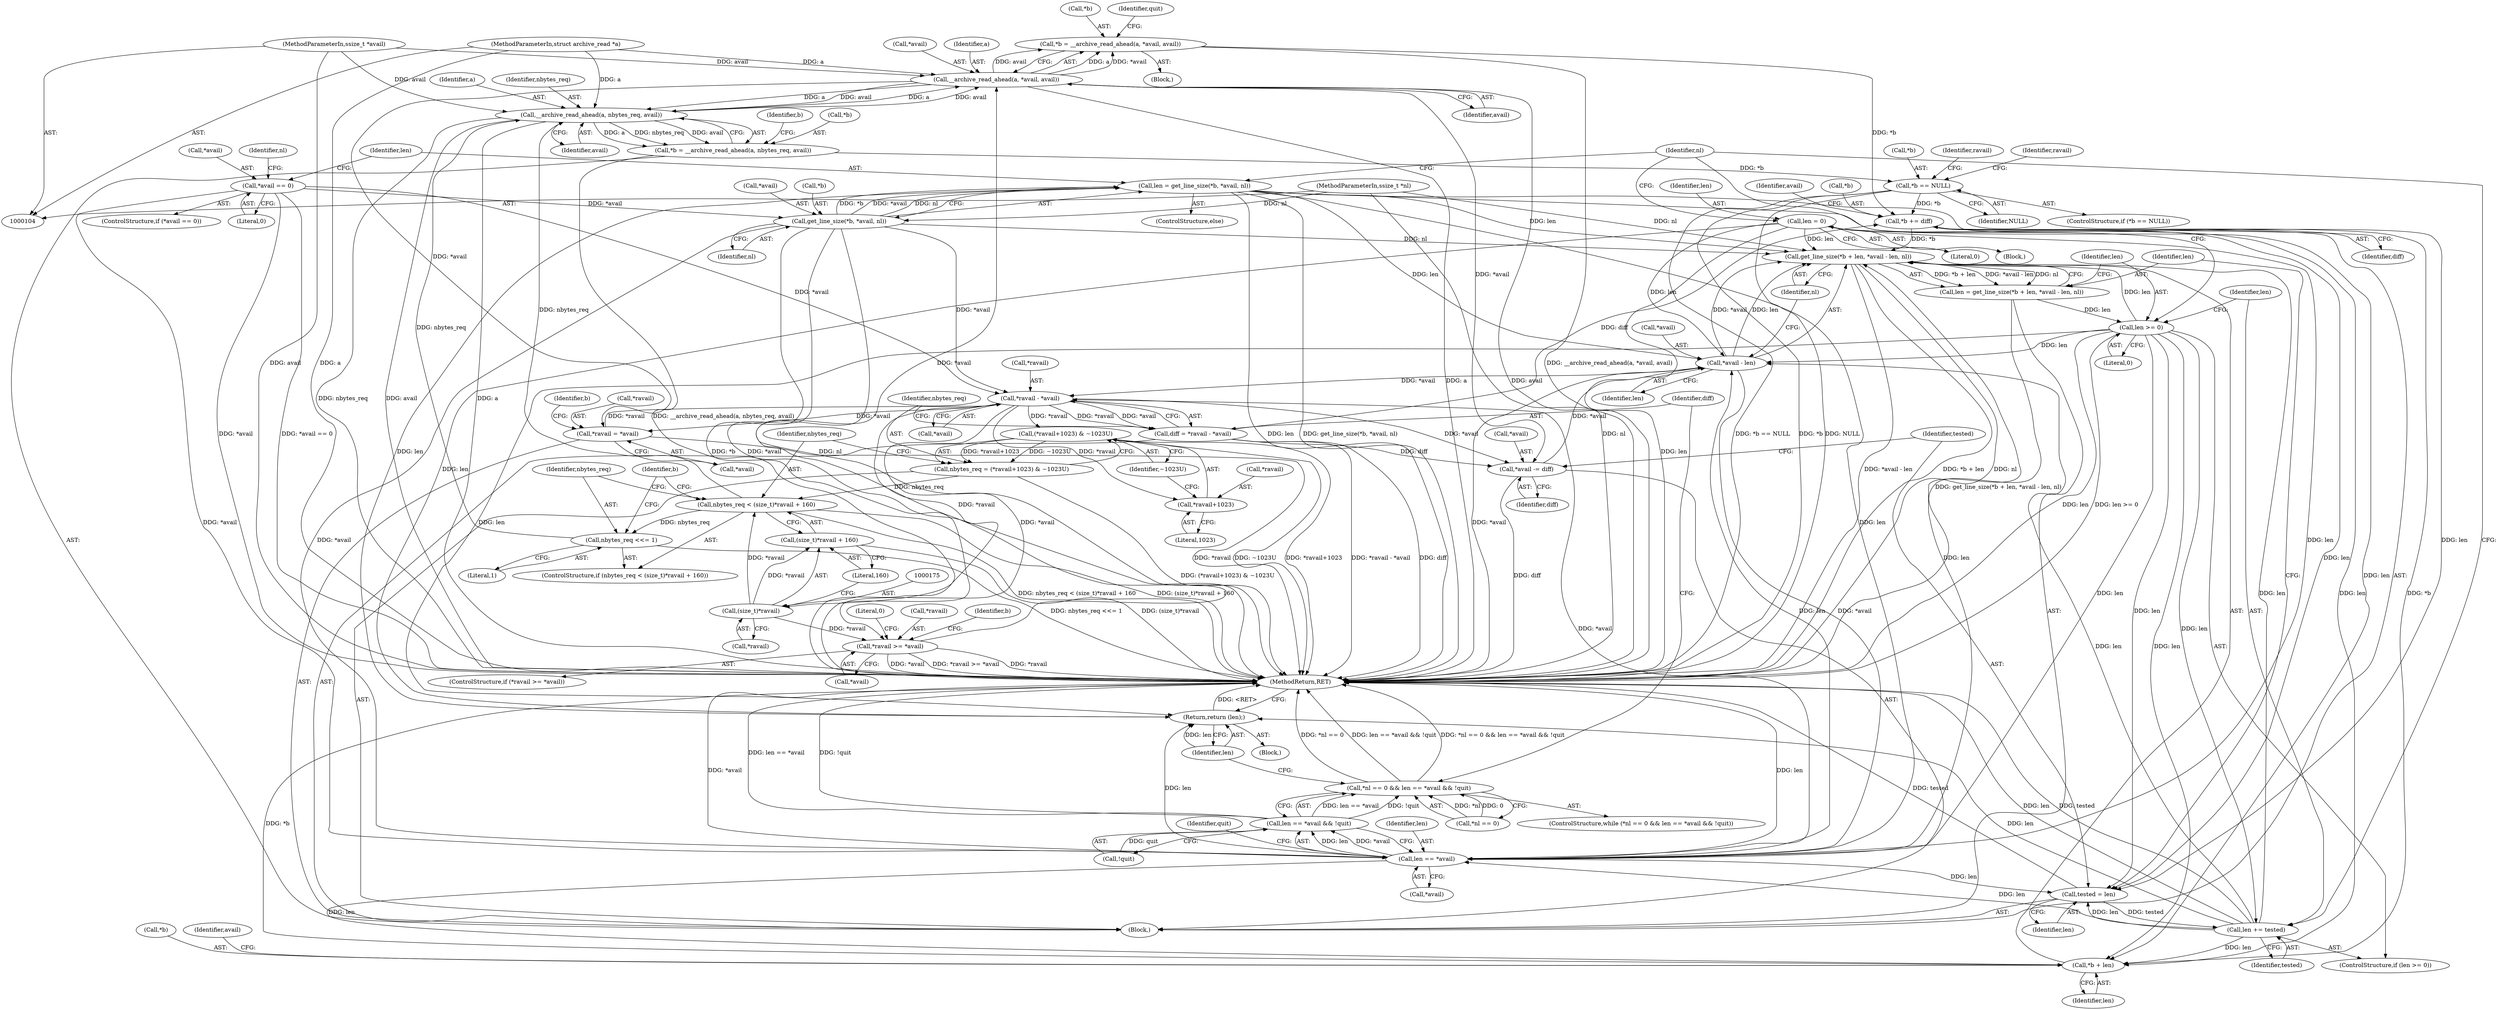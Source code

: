 digraph "0_libarchive_eec077f52bfa2d3f7103b4b74d52572ba8a15aca@API" {
"1000203" [label="(Call,*b = __archive_read_ahead(a, *avail, avail))"];
"1000206" [label="(Call,__archive_read_ahead(a, *avail, avail))"];
"1000185" [label="(Call,__archive_read_ahead(a, nbytes_req, avail))"];
"1000105" [label="(MethodParameterIn,struct archive_read *a)"];
"1000171" [label="(Call,nbytes_req < (size_t)*ravail + 160)"];
"1000161" [label="(Call,nbytes_req = (*ravail+1023) & ~1023U)"];
"1000163" [label="(Call,(*ravail+1023) & ~1023U)"];
"1000155" [label="(Call,*ravail - *avail)"];
"1000214" [label="(Call,*ravail = *avail)"];
"1000237" [label="(Call,*avail - len)"];
"1000223" [label="(Call,*avail -= diff)"];
"1000153" [label="(Call,diff = *ravail - *avail)"];
"1000126" [label="(Call,len = 0)"];
"1000243" [label="(Call,len >= 0)"];
"1000230" [label="(Call,len = get_line_size(*b + len, *avail - len, nl))"];
"1000232" [label="(Call,get_line_size(*b + len, *avail - len, nl))"];
"1000219" [label="(Call,*b += diff)"];
"1000190" [label="(Call,*b == NULL)"];
"1000182" [label="(Call,*b = __archive_read_ahead(a, nbytes_req, avail))"];
"1000203" [label="(Call,*b = __archive_read_ahead(a, *avail, avail))"];
"1000145" [label="(Call,len == *avail)"];
"1000246" [label="(Call,len += tested)"];
"1000227" [label="(Call,tested = len)"];
"1000130" [label="(Call,len = get_line_size(*b, *avail, nl))"];
"1000132" [label="(Call,get_line_size(*b, *avail, nl))"];
"1000117" [label="(Call,*avail == 0)"];
"1000109" [label="(MethodParameterIn,ssize_t *nl)"];
"1000174" [label="(Call,(size_t)*ravail)"];
"1000179" [label="(Call,nbytes_req <<= 1)"];
"1000107" [label="(MethodParameterIn,ssize_t *avail)"];
"1000196" [label="(Call,*ravail >= *avail)"];
"1000144" [label="(Call,len == *avail && !quit)"];
"1000139" [label="(Call,*nl == 0 && len == *avail && !quit)"];
"1000164" [label="(Call,*ravail+1023)"];
"1000173" [label="(Call,(size_t)*ravail + 160)"];
"1000233" [label="(Call,*b + len)"];
"1000249" [label="(Return,return (len);)"];
"1000251" [label="(MethodReturn,RET)"];
"1000105" [label="(MethodParameterIn,struct archive_read *a)"];
"1000230" [label="(Call,len = get_line_size(*b + len, *avail - len, nl))"];
"1000131" [label="(Identifier,len)"];
"1000124" [label="(Identifier,nl)"];
"1000184" [label="(Identifier,b)"];
"1000171" [label="(Call,nbytes_req < (size_t)*ravail + 160)"];
"1000107" [label="(MethodParameterIn,ssize_t *avail)"];
"1000127" [label="(Identifier,len)"];
"1000232" [label="(Call,get_line_size(*b + len, *avail - len, nl))"];
"1000222" [label="(Identifier,diff)"];
"1000191" [label="(Call,*b)"];
"1000206" [label="(Call,__archive_read_ahead(a, *avail, avail))"];
"1000186" [label="(Identifier,a)"];
"1000199" [label="(Call,*avail)"];
"1000202" [label="(Literal,0)"];
"1000214" [label="(Call,*ravail = *avail)"];
"1000151" [label="(Block,)"];
"1000130" [label="(Call,len = get_line_size(*b, *avail, nl))"];
"1000176" [label="(Call,*ravail)"];
"1000172" [label="(Identifier,nbytes_req)"];
"1000150" [label="(Identifier,quit)"];
"1000135" [label="(Call,*avail)"];
"1000229" [label="(Identifier,len)"];
"1000145" [label="(Call,len == *avail)"];
"1000167" [label="(Literal,1023)"];
"1000241" [label="(Identifier,nl)"];
"1000215" [label="(Call,*ravail)"];
"1000196" [label="(Call,*ravail >= *avail)"];
"1000192" [label="(Identifier,b)"];
"1000234" [label="(Call,*b)"];
"1000168" [label="(Identifier,~1023U)"];
"1000236" [label="(Identifier,len)"];
"1000144" [label="(Call,len == *avail && !quit)"];
"1000195" [label="(ControlStructure,if (*ravail >= *avail))"];
"1000194" [label="(Block,)"];
"1000198" [label="(Identifier,ravail)"];
"1000137" [label="(Identifier,nl)"];
"1000231" [label="(Identifier,len)"];
"1000239" [label="(Identifier,avail)"];
"1000155" [label="(Call,*ravail - *avail)"];
"1000161" [label="(Call,nbytes_req = (*ravail+1023) & ~1023U)"];
"1000164" [label="(Call,*ravail+1023)"];
"1000126" [label="(Call,len = 0)"];
"1000197" [label="(Call,*ravail)"];
"1000188" [label="(Identifier,avail)"];
"1000187" [label="(Identifier,nbytes_req)"];
"1000204" [label="(Call,*b)"];
"1000219" [label="(Call,*b += diff)"];
"1000248" [label="(Identifier,tested)"];
"1000162" [label="(Identifier,nbytes_req)"];
"1000165" [label="(Call,*ravail)"];
"1000226" [label="(Identifier,diff)"];
"1000154" [label="(Identifier,diff)"];
"1000240" [label="(Identifier,len)"];
"1000212" [label="(Identifier,quit)"];
"1000153" [label="(Call,diff = *ravail - *avail)"];
"1000121" [label="(Block,)"];
"1000146" [label="(Identifier,len)"];
"1000120" [label="(Literal,0)"];
"1000208" [label="(Call,*avail)"];
"1000116" [label="(ControlStructure,if (*avail == 0))"];
"1000224" [label="(Call,*avail)"];
"1000185" [label="(Call,__archive_read_ahead(a, nbytes_req, avail))"];
"1000181" [label="(Literal,1)"];
"1000249" [label="(Return,return (len);)"];
"1000129" [label="(ControlStructure,else)"];
"1000228" [label="(Identifier,tested)"];
"1000244" [label="(Identifier,len)"];
"1000225" [label="(Identifier,avail)"];
"1000149" [label="(Call,!quit)"];
"1000233" [label="(Call,*b + len)"];
"1000142" [label="(Identifier,nl)"];
"1000183" [label="(Call,*b)"];
"1000207" [label="(Identifier,a)"];
"1000110" [label="(Block,)"];
"1000190" [label="(Call,*b == NULL)"];
"1000158" [label="(Call,*avail)"];
"1000221" [label="(Identifier,b)"];
"1000147" [label="(Call,*avail)"];
"1000193" [label="(Identifier,NULL)"];
"1000238" [label="(Call,*avail)"];
"1000220" [label="(Call,*b)"];
"1000245" [label="(Literal,0)"];
"1000246" [label="(Call,len += tested)"];
"1000139" [label="(Call,*nl == 0 && len == *avail && !quit)"];
"1000132" [label="(Call,get_line_size(*b, *avail, nl))"];
"1000250" [label="(Identifier,len)"];
"1000210" [label="(Identifier,avail)"];
"1000242" [label="(ControlStructure,if (len >= 0))"];
"1000179" [label="(Call,nbytes_req <<= 1)"];
"1000178" [label="(Literal,160)"];
"1000237" [label="(Call,*avail - len)"];
"1000163" [label="(Call,(*ravail+1023) & ~1023U)"];
"1000118" [label="(Call,*avail)"];
"1000223" [label="(Call,*avail -= diff)"];
"1000138" [label="(ControlStructure,while (*nl == 0 && len == *avail && !quit))"];
"1000227" [label="(Call,tested = len)"];
"1000180" [label="(Identifier,nbytes_req)"];
"1000216" [label="(Identifier,ravail)"];
"1000140" [label="(Call,*nl == 0)"];
"1000205" [label="(Identifier,b)"];
"1000156" [label="(Call,*ravail)"];
"1000133" [label="(Call,*b)"];
"1000203" [label="(Call,*b = __archive_read_ahead(a, *avail, avail))"];
"1000117" [label="(Call,*avail == 0)"];
"1000243" [label="(Call,len >= 0)"];
"1000109" [label="(MethodParameterIn,ssize_t *nl)"];
"1000170" [label="(ControlStructure,if (nbytes_req < (size_t)*ravail + 160))"];
"1000174" [label="(Call,(size_t)*ravail)"];
"1000247" [label="(Identifier,len)"];
"1000173" [label="(Call,(size_t)*ravail + 160)"];
"1000189" [label="(ControlStructure,if (*b == NULL))"];
"1000217" [label="(Call,*avail)"];
"1000128" [label="(Literal,0)"];
"1000182" [label="(Call,*b = __archive_read_ahead(a, nbytes_req, avail))"];
"1000203" -> "1000194"  [label="AST: "];
"1000203" -> "1000206"  [label="CFG: "];
"1000204" -> "1000203"  [label="AST: "];
"1000206" -> "1000203"  [label="AST: "];
"1000212" -> "1000203"  [label="CFG: "];
"1000203" -> "1000251"  [label="DDG: __archive_read_ahead(a, *avail, avail)"];
"1000206" -> "1000203"  [label="DDG: a"];
"1000206" -> "1000203"  [label="DDG: *avail"];
"1000206" -> "1000203"  [label="DDG: avail"];
"1000203" -> "1000219"  [label="DDG: *b"];
"1000206" -> "1000210"  [label="CFG: "];
"1000207" -> "1000206"  [label="AST: "];
"1000208" -> "1000206"  [label="AST: "];
"1000210" -> "1000206"  [label="AST: "];
"1000206" -> "1000251"  [label="DDG: avail"];
"1000206" -> "1000251"  [label="DDG: a"];
"1000206" -> "1000185"  [label="DDG: a"];
"1000206" -> "1000185"  [label="DDG: avail"];
"1000185" -> "1000206"  [label="DDG: a"];
"1000185" -> "1000206"  [label="DDG: avail"];
"1000105" -> "1000206"  [label="DDG: a"];
"1000196" -> "1000206"  [label="DDG: *avail"];
"1000107" -> "1000206"  [label="DDG: avail"];
"1000206" -> "1000214"  [label="DDG: *avail"];
"1000206" -> "1000223"  [label="DDG: *avail"];
"1000185" -> "1000182"  [label="AST: "];
"1000185" -> "1000188"  [label="CFG: "];
"1000186" -> "1000185"  [label="AST: "];
"1000187" -> "1000185"  [label="AST: "];
"1000188" -> "1000185"  [label="AST: "];
"1000182" -> "1000185"  [label="CFG: "];
"1000185" -> "1000251"  [label="DDG: nbytes_req"];
"1000185" -> "1000251"  [label="DDG: avail"];
"1000185" -> "1000251"  [label="DDG: a"];
"1000185" -> "1000182"  [label="DDG: a"];
"1000185" -> "1000182"  [label="DDG: nbytes_req"];
"1000185" -> "1000182"  [label="DDG: avail"];
"1000105" -> "1000185"  [label="DDG: a"];
"1000171" -> "1000185"  [label="DDG: nbytes_req"];
"1000179" -> "1000185"  [label="DDG: nbytes_req"];
"1000107" -> "1000185"  [label="DDG: avail"];
"1000105" -> "1000104"  [label="AST: "];
"1000105" -> "1000251"  [label="DDG: a"];
"1000171" -> "1000170"  [label="AST: "];
"1000171" -> "1000173"  [label="CFG: "];
"1000172" -> "1000171"  [label="AST: "];
"1000173" -> "1000171"  [label="AST: "];
"1000180" -> "1000171"  [label="CFG: "];
"1000184" -> "1000171"  [label="CFG: "];
"1000171" -> "1000251"  [label="DDG: (size_t)*ravail + 160"];
"1000171" -> "1000251"  [label="DDG: nbytes_req < (size_t)*ravail + 160"];
"1000161" -> "1000171"  [label="DDG: nbytes_req"];
"1000174" -> "1000171"  [label="DDG: *ravail"];
"1000171" -> "1000179"  [label="DDG: nbytes_req"];
"1000161" -> "1000151"  [label="AST: "];
"1000161" -> "1000163"  [label="CFG: "];
"1000162" -> "1000161"  [label="AST: "];
"1000163" -> "1000161"  [label="AST: "];
"1000172" -> "1000161"  [label="CFG: "];
"1000161" -> "1000251"  [label="DDG: (*ravail+1023) & ~1023U"];
"1000163" -> "1000161"  [label="DDG: *ravail+1023"];
"1000163" -> "1000161"  [label="DDG: ~1023U"];
"1000163" -> "1000168"  [label="CFG: "];
"1000164" -> "1000163"  [label="AST: "];
"1000168" -> "1000163"  [label="AST: "];
"1000163" -> "1000251"  [label="DDG: ~1023U"];
"1000163" -> "1000251"  [label="DDG: *ravail+1023"];
"1000155" -> "1000163"  [label="DDG: *ravail"];
"1000155" -> "1000153"  [label="AST: "];
"1000155" -> "1000158"  [label="CFG: "];
"1000156" -> "1000155"  [label="AST: "];
"1000158" -> "1000155"  [label="AST: "];
"1000153" -> "1000155"  [label="CFG: "];
"1000155" -> "1000153"  [label="DDG: *ravail"];
"1000155" -> "1000153"  [label="DDG: *avail"];
"1000214" -> "1000155"  [label="DDG: *ravail"];
"1000237" -> "1000155"  [label="DDG: *avail"];
"1000117" -> "1000155"  [label="DDG: *avail"];
"1000132" -> "1000155"  [label="DDG: *avail"];
"1000145" -> "1000155"  [label="DDG: *avail"];
"1000155" -> "1000164"  [label="DDG: *ravail"];
"1000155" -> "1000174"  [label="DDG: *ravail"];
"1000155" -> "1000196"  [label="DDG: *avail"];
"1000155" -> "1000214"  [label="DDG: *avail"];
"1000155" -> "1000223"  [label="DDG: *avail"];
"1000214" -> "1000151"  [label="AST: "];
"1000214" -> "1000217"  [label="CFG: "];
"1000215" -> "1000214"  [label="AST: "];
"1000217" -> "1000214"  [label="AST: "];
"1000221" -> "1000214"  [label="CFG: "];
"1000214" -> "1000251"  [label="DDG: *ravail"];
"1000237" -> "1000232"  [label="AST: "];
"1000237" -> "1000240"  [label="CFG: "];
"1000238" -> "1000237"  [label="AST: "];
"1000240" -> "1000237"  [label="AST: "];
"1000241" -> "1000237"  [label="CFG: "];
"1000237" -> "1000251"  [label="DDG: *avail"];
"1000237" -> "1000145"  [label="DDG: *avail"];
"1000237" -> "1000232"  [label="DDG: *avail"];
"1000237" -> "1000232"  [label="DDG: len"];
"1000223" -> "1000237"  [label="DDG: *avail"];
"1000126" -> "1000237"  [label="DDG: len"];
"1000243" -> "1000237"  [label="DDG: len"];
"1000145" -> "1000237"  [label="DDG: len"];
"1000246" -> "1000237"  [label="DDG: len"];
"1000130" -> "1000237"  [label="DDG: len"];
"1000223" -> "1000151"  [label="AST: "];
"1000223" -> "1000226"  [label="CFG: "];
"1000224" -> "1000223"  [label="AST: "];
"1000226" -> "1000223"  [label="AST: "];
"1000228" -> "1000223"  [label="CFG: "];
"1000223" -> "1000251"  [label="DDG: diff"];
"1000153" -> "1000223"  [label="DDG: diff"];
"1000153" -> "1000151"  [label="AST: "];
"1000154" -> "1000153"  [label="AST: "];
"1000162" -> "1000153"  [label="CFG: "];
"1000153" -> "1000251"  [label="DDG: *ravail - *avail"];
"1000153" -> "1000251"  [label="DDG: diff"];
"1000153" -> "1000219"  [label="DDG: diff"];
"1000126" -> "1000121"  [label="AST: "];
"1000126" -> "1000128"  [label="CFG: "];
"1000127" -> "1000126"  [label="AST: "];
"1000128" -> "1000126"  [label="AST: "];
"1000142" -> "1000126"  [label="CFG: "];
"1000126" -> "1000251"  [label="DDG: len"];
"1000126" -> "1000145"  [label="DDG: len"];
"1000126" -> "1000227"  [label="DDG: len"];
"1000126" -> "1000232"  [label="DDG: len"];
"1000126" -> "1000233"  [label="DDG: len"];
"1000126" -> "1000249"  [label="DDG: len"];
"1000243" -> "1000242"  [label="AST: "];
"1000243" -> "1000245"  [label="CFG: "];
"1000244" -> "1000243"  [label="AST: "];
"1000245" -> "1000243"  [label="AST: "];
"1000142" -> "1000243"  [label="CFG: "];
"1000247" -> "1000243"  [label="CFG: "];
"1000243" -> "1000251"  [label="DDG: len"];
"1000243" -> "1000251"  [label="DDG: len >= 0"];
"1000243" -> "1000145"  [label="DDG: len"];
"1000243" -> "1000227"  [label="DDG: len"];
"1000243" -> "1000232"  [label="DDG: len"];
"1000243" -> "1000233"  [label="DDG: len"];
"1000230" -> "1000243"  [label="DDG: len"];
"1000243" -> "1000246"  [label="DDG: len"];
"1000243" -> "1000249"  [label="DDG: len"];
"1000230" -> "1000151"  [label="AST: "];
"1000230" -> "1000232"  [label="CFG: "];
"1000231" -> "1000230"  [label="AST: "];
"1000232" -> "1000230"  [label="AST: "];
"1000244" -> "1000230"  [label="CFG: "];
"1000230" -> "1000251"  [label="DDG: get_line_size(*b + len, *avail - len, nl)"];
"1000232" -> "1000230"  [label="DDG: *b + len"];
"1000232" -> "1000230"  [label="DDG: *avail - len"];
"1000232" -> "1000230"  [label="DDG: nl"];
"1000232" -> "1000241"  [label="CFG: "];
"1000233" -> "1000232"  [label="AST: "];
"1000241" -> "1000232"  [label="AST: "];
"1000232" -> "1000251"  [label="DDG: *avail - len"];
"1000232" -> "1000251"  [label="DDG: *b + len"];
"1000232" -> "1000251"  [label="DDG: nl"];
"1000219" -> "1000232"  [label="DDG: *b"];
"1000145" -> "1000232"  [label="DDG: len"];
"1000246" -> "1000232"  [label="DDG: len"];
"1000130" -> "1000232"  [label="DDG: len"];
"1000132" -> "1000232"  [label="DDG: nl"];
"1000109" -> "1000232"  [label="DDG: nl"];
"1000219" -> "1000151"  [label="AST: "];
"1000219" -> "1000222"  [label="CFG: "];
"1000220" -> "1000219"  [label="AST: "];
"1000222" -> "1000219"  [label="AST: "];
"1000225" -> "1000219"  [label="CFG: "];
"1000190" -> "1000219"  [label="DDG: *b"];
"1000219" -> "1000233"  [label="DDG: *b"];
"1000190" -> "1000189"  [label="AST: "];
"1000190" -> "1000193"  [label="CFG: "];
"1000191" -> "1000190"  [label="AST: "];
"1000193" -> "1000190"  [label="AST: "];
"1000198" -> "1000190"  [label="CFG: "];
"1000216" -> "1000190"  [label="CFG: "];
"1000190" -> "1000251"  [label="DDG: *b == NULL"];
"1000190" -> "1000251"  [label="DDG: *b"];
"1000190" -> "1000251"  [label="DDG: NULL"];
"1000182" -> "1000190"  [label="DDG: *b"];
"1000182" -> "1000151"  [label="AST: "];
"1000183" -> "1000182"  [label="AST: "];
"1000192" -> "1000182"  [label="CFG: "];
"1000182" -> "1000251"  [label="DDG: __archive_read_ahead(a, nbytes_req, avail)"];
"1000145" -> "1000144"  [label="AST: "];
"1000145" -> "1000147"  [label="CFG: "];
"1000146" -> "1000145"  [label="AST: "];
"1000147" -> "1000145"  [label="AST: "];
"1000150" -> "1000145"  [label="CFG: "];
"1000144" -> "1000145"  [label="CFG: "];
"1000145" -> "1000251"  [label="DDG: len"];
"1000145" -> "1000251"  [label="DDG: *avail"];
"1000145" -> "1000144"  [label="DDG: len"];
"1000145" -> "1000144"  [label="DDG: *avail"];
"1000246" -> "1000145"  [label="DDG: len"];
"1000130" -> "1000145"  [label="DDG: len"];
"1000117" -> "1000145"  [label="DDG: *avail"];
"1000132" -> "1000145"  [label="DDG: *avail"];
"1000145" -> "1000227"  [label="DDG: len"];
"1000145" -> "1000233"  [label="DDG: len"];
"1000145" -> "1000249"  [label="DDG: len"];
"1000246" -> "1000242"  [label="AST: "];
"1000246" -> "1000248"  [label="CFG: "];
"1000247" -> "1000246"  [label="AST: "];
"1000248" -> "1000246"  [label="AST: "];
"1000142" -> "1000246"  [label="CFG: "];
"1000246" -> "1000251"  [label="DDG: tested"];
"1000246" -> "1000251"  [label="DDG: len"];
"1000246" -> "1000227"  [label="DDG: len"];
"1000246" -> "1000233"  [label="DDG: len"];
"1000227" -> "1000246"  [label="DDG: tested"];
"1000246" -> "1000249"  [label="DDG: len"];
"1000227" -> "1000151"  [label="AST: "];
"1000227" -> "1000229"  [label="CFG: "];
"1000228" -> "1000227"  [label="AST: "];
"1000229" -> "1000227"  [label="AST: "];
"1000231" -> "1000227"  [label="CFG: "];
"1000227" -> "1000251"  [label="DDG: tested"];
"1000130" -> "1000227"  [label="DDG: len"];
"1000130" -> "1000129"  [label="AST: "];
"1000130" -> "1000132"  [label="CFG: "];
"1000131" -> "1000130"  [label="AST: "];
"1000132" -> "1000130"  [label="AST: "];
"1000142" -> "1000130"  [label="CFG: "];
"1000130" -> "1000251"  [label="DDG: len"];
"1000130" -> "1000251"  [label="DDG: get_line_size(*b, *avail, nl)"];
"1000132" -> "1000130"  [label="DDG: *b"];
"1000132" -> "1000130"  [label="DDG: *avail"];
"1000132" -> "1000130"  [label="DDG: nl"];
"1000130" -> "1000233"  [label="DDG: len"];
"1000130" -> "1000249"  [label="DDG: len"];
"1000132" -> "1000137"  [label="CFG: "];
"1000133" -> "1000132"  [label="AST: "];
"1000135" -> "1000132"  [label="AST: "];
"1000137" -> "1000132"  [label="AST: "];
"1000132" -> "1000251"  [label="DDG: *b"];
"1000132" -> "1000251"  [label="DDG: *avail"];
"1000132" -> "1000251"  [label="DDG: nl"];
"1000117" -> "1000132"  [label="DDG: *avail"];
"1000109" -> "1000132"  [label="DDG: nl"];
"1000117" -> "1000116"  [label="AST: "];
"1000117" -> "1000120"  [label="CFG: "];
"1000118" -> "1000117"  [label="AST: "];
"1000120" -> "1000117"  [label="AST: "];
"1000124" -> "1000117"  [label="CFG: "];
"1000131" -> "1000117"  [label="CFG: "];
"1000117" -> "1000251"  [label="DDG: *avail"];
"1000117" -> "1000251"  [label="DDG: *avail == 0"];
"1000109" -> "1000104"  [label="AST: "];
"1000109" -> "1000251"  [label="DDG: nl"];
"1000174" -> "1000173"  [label="AST: "];
"1000174" -> "1000176"  [label="CFG: "];
"1000175" -> "1000174"  [label="AST: "];
"1000176" -> "1000174"  [label="AST: "];
"1000178" -> "1000174"  [label="CFG: "];
"1000174" -> "1000173"  [label="DDG: *ravail"];
"1000174" -> "1000196"  [label="DDG: *ravail"];
"1000179" -> "1000170"  [label="AST: "];
"1000179" -> "1000181"  [label="CFG: "];
"1000180" -> "1000179"  [label="AST: "];
"1000181" -> "1000179"  [label="AST: "];
"1000184" -> "1000179"  [label="CFG: "];
"1000179" -> "1000251"  [label="DDG: nbytes_req <<= 1"];
"1000107" -> "1000104"  [label="AST: "];
"1000107" -> "1000251"  [label="DDG: avail"];
"1000196" -> "1000195"  [label="AST: "];
"1000196" -> "1000199"  [label="CFG: "];
"1000197" -> "1000196"  [label="AST: "];
"1000199" -> "1000196"  [label="AST: "];
"1000202" -> "1000196"  [label="CFG: "];
"1000205" -> "1000196"  [label="CFG: "];
"1000196" -> "1000251"  [label="DDG: *ravail"];
"1000196" -> "1000251"  [label="DDG: *avail"];
"1000196" -> "1000251"  [label="DDG: *ravail >= *avail"];
"1000144" -> "1000139"  [label="AST: "];
"1000144" -> "1000149"  [label="CFG: "];
"1000149" -> "1000144"  [label="AST: "];
"1000139" -> "1000144"  [label="CFG: "];
"1000144" -> "1000251"  [label="DDG: !quit"];
"1000144" -> "1000251"  [label="DDG: len == *avail"];
"1000144" -> "1000139"  [label="DDG: len == *avail"];
"1000144" -> "1000139"  [label="DDG: !quit"];
"1000149" -> "1000144"  [label="DDG: quit"];
"1000139" -> "1000138"  [label="AST: "];
"1000139" -> "1000140"  [label="CFG: "];
"1000140" -> "1000139"  [label="AST: "];
"1000154" -> "1000139"  [label="CFG: "];
"1000250" -> "1000139"  [label="CFG: "];
"1000139" -> "1000251"  [label="DDG: *nl == 0"];
"1000139" -> "1000251"  [label="DDG: *nl == 0 && len == *avail && !quit"];
"1000139" -> "1000251"  [label="DDG: len == *avail && !quit"];
"1000140" -> "1000139"  [label="DDG: *nl"];
"1000140" -> "1000139"  [label="DDG: 0"];
"1000164" -> "1000167"  [label="CFG: "];
"1000165" -> "1000164"  [label="AST: "];
"1000167" -> "1000164"  [label="AST: "];
"1000168" -> "1000164"  [label="CFG: "];
"1000173" -> "1000178"  [label="CFG: "];
"1000178" -> "1000173"  [label="AST: "];
"1000173" -> "1000251"  [label="DDG: (size_t)*ravail"];
"1000233" -> "1000236"  [label="CFG: "];
"1000234" -> "1000233"  [label="AST: "];
"1000236" -> "1000233"  [label="AST: "];
"1000239" -> "1000233"  [label="CFG: "];
"1000233" -> "1000251"  [label="DDG: *b"];
"1000249" -> "1000110"  [label="AST: "];
"1000249" -> "1000250"  [label="CFG: "];
"1000250" -> "1000249"  [label="AST: "];
"1000251" -> "1000249"  [label="CFG: "];
"1000249" -> "1000251"  [label="DDG: <RET>"];
"1000250" -> "1000249"  [label="DDG: len"];
}
